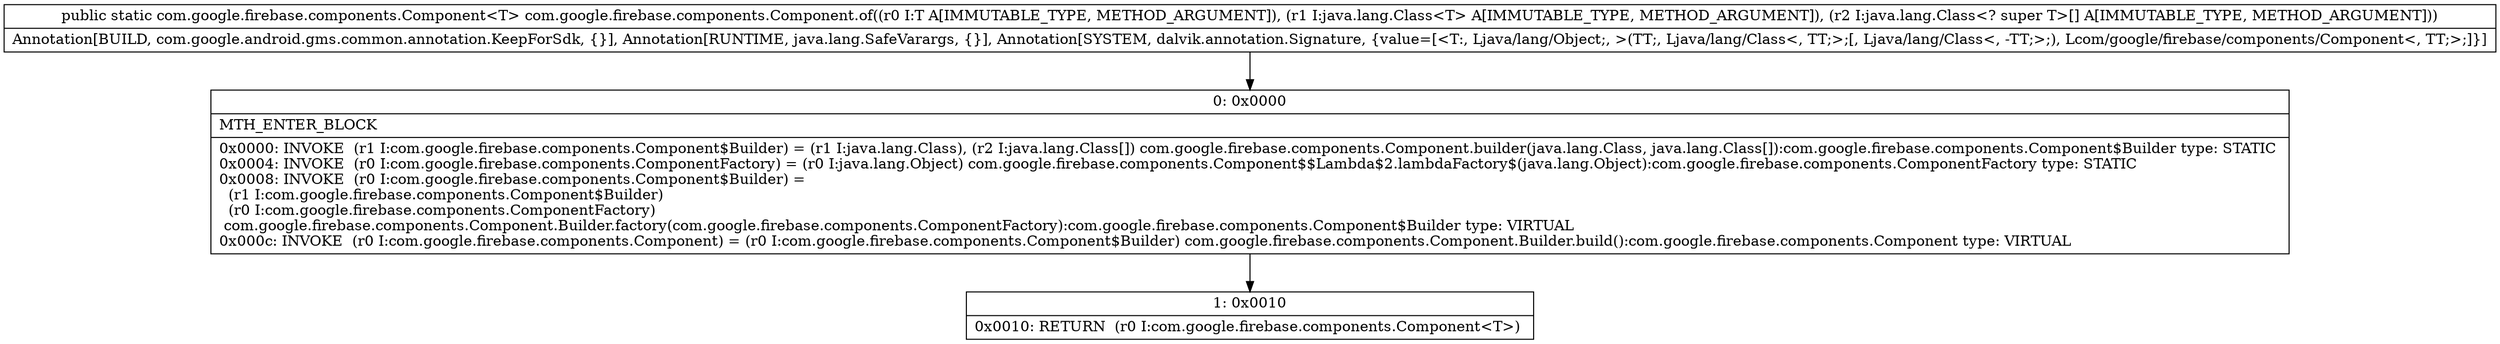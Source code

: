 digraph "CFG forcom.google.firebase.components.Component.of(Ljava\/lang\/Object;Ljava\/lang\/Class;[Ljava\/lang\/Class;)Lcom\/google\/firebase\/components\/Component;" {
Node_0 [shape=record,label="{0\:\ 0x0000|MTH_ENTER_BLOCK\l|0x0000: INVOKE  (r1 I:com.google.firebase.components.Component$Builder) = (r1 I:java.lang.Class), (r2 I:java.lang.Class[]) com.google.firebase.components.Component.builder(java.lang.Class, java.lang.Class[]):com.google.firebase.components.Component$Builder type: STATIC \l0x0004: INVOKE  (r0 I:com.google.firebase.components.ComponentFactory) = (r0 I:java.lang.Object) com.google.firebase.components.Component$$Lambda$2.lambdaFactory$(java.lang.Object):com.google.firebase.components.ComponentFactory type: STATIC \l0x0008: INVOKE  (r0 I:com.google.firebase.components.Component$Builder) = \l  (r1 I:com.google.firebase.components.Component$Builder)\l  (r0 I:com.google.firebase.components.ComponentFactory)\l com.google.firebase.components.Component.Builder.factory(com.google.firebase.components.ComponentFactory):com.google.firebase.components.Component$Builder type: VIRTUAL \l0x000c: INVOKE  (r0 I:com.google.firebase.components.Component) = (r0 I:com.google.firebase.components.Component$Builder) com.google.firebase.components.Component.Builder.build():com.google.firebase.components.Component type: VIRTUAL \l}"];
Node_1 [shape=record,label="{1\:\ 0x0010|0x0010: RETURN  (r0 I:com.google.firebase.components.Component\<T\>) \l}"];
MethodNode[shape=record,label="{public static com.google.firebase.components.Component\<T\> com.google.firebase.components.Component.of((r0 I:T A[IMMUTABLE_TYPE, METHOD_ARGUMENT]), (r1 I:java.lang.Class\<T\> A[IMMUTABLE_TYPE, METHOD_ARGUMENT]), (r2 I:java.lang.Class\<? super T\>[] A[IMMUTABLE_TYPE, METHOD_ARGUMENT]))  | Annotation[BUILD, com.google.android.gms.common.annotation.KeepForSdk, \{\}], Annotation[RUNTIME, java.lang.SafeVarargs, \{\}], Annotation[SYSTEM, dalvik.annotation.Signature, \{value=[\<T:, Ljava\/lang\/Object;, \>(TT;, Ljava\/lang\/Class\<, TT;\>;[, Ljava\/lang\/Class\<, \-TT;\>;), Lcom\/google\/firebase\/components\/Component\<, TT;\>;]\}]\l}"];
MethodNode -> Node_0;
Node_0 -> Node_1;
}

